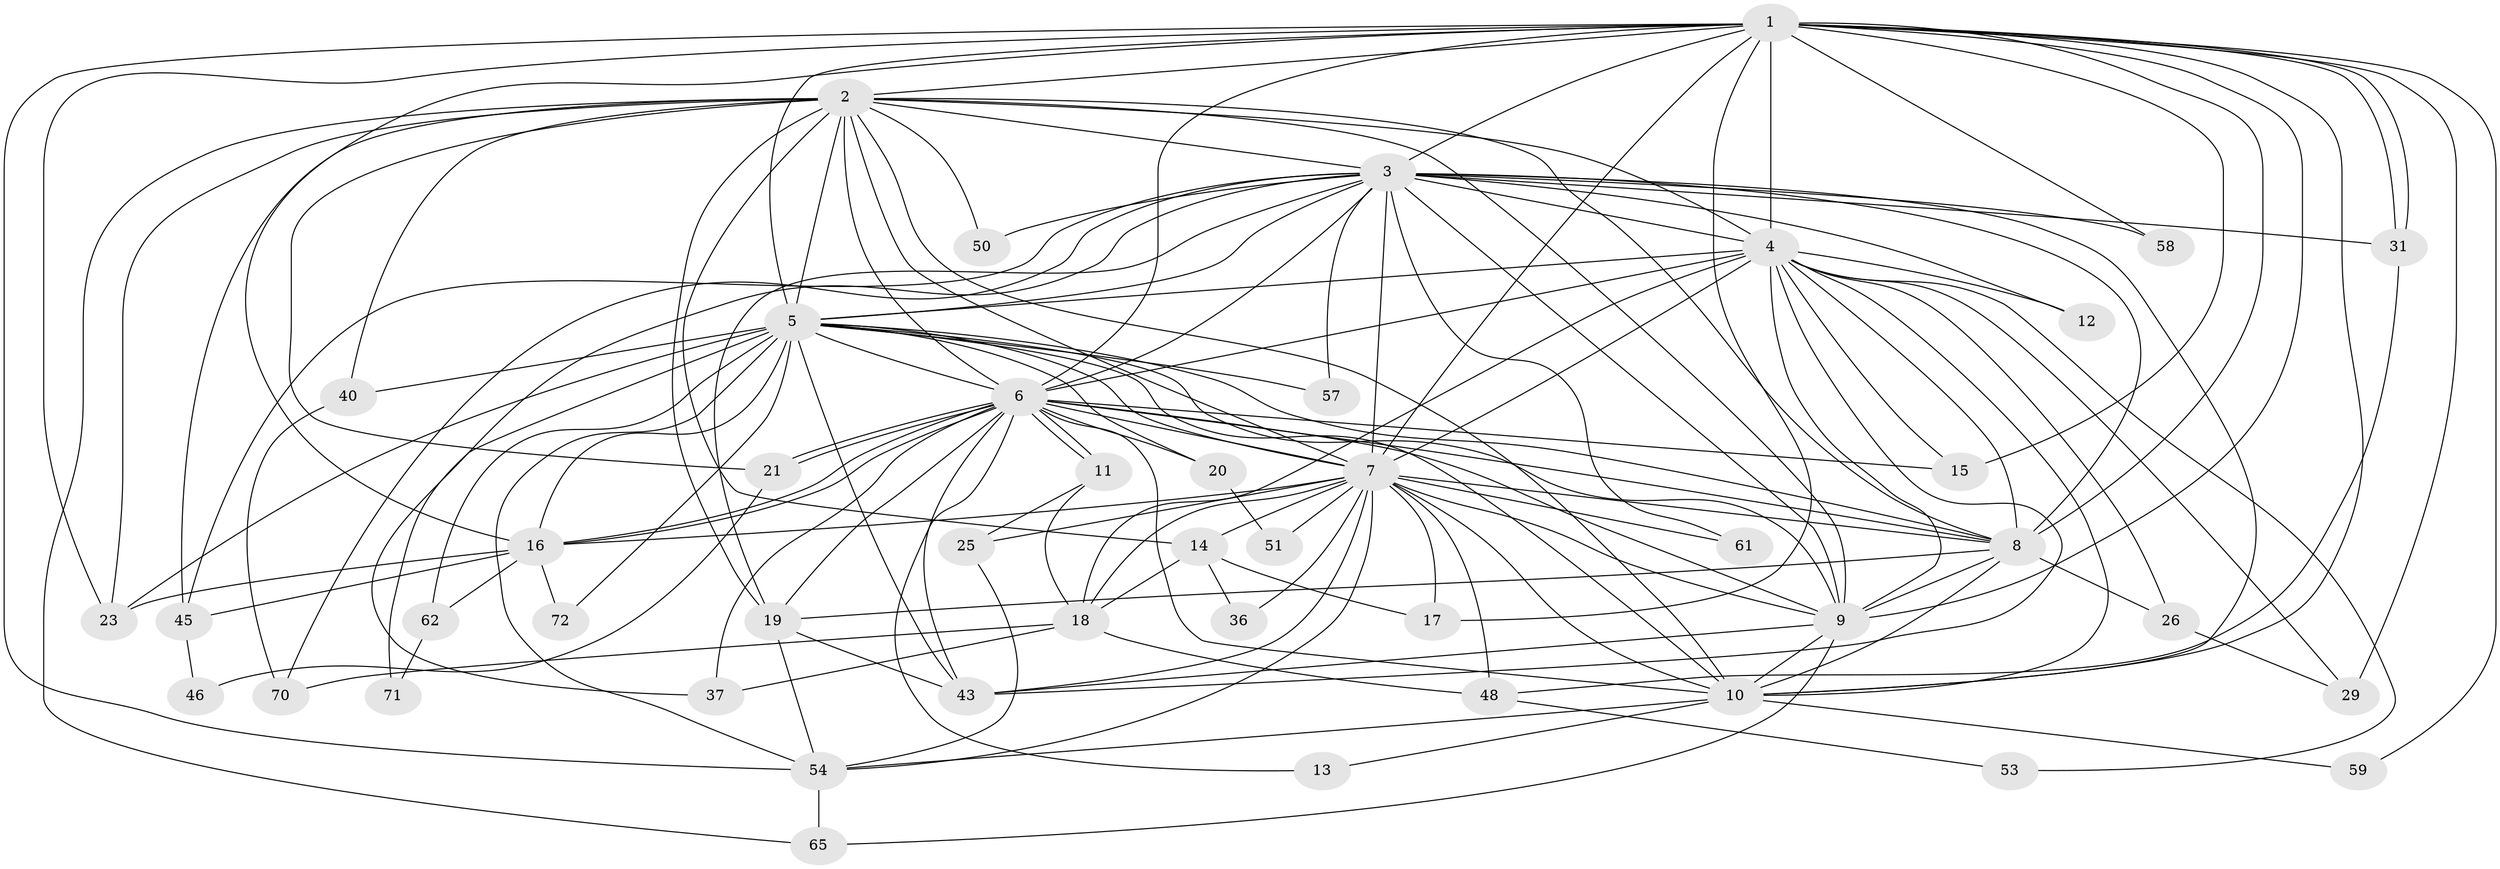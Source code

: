 // original degree distribution, {20: 0.010752688172043012, 18: 0.021505376344086023, 22: 0.03225806451612903, 25: 0.010752688172043012, 15: 0.010752688172043012, 10: 0.010752688172043012, 12: 0.010752688172043012, 4: 0.12903225806451613, 2: 0.4946236559139785, 5: 0.07526881720430108, 3: 0.17204301075268819, 9: 0.010752688172043012, 6: 0.010752688172043012}
// Generated by graph-tools (version 1.1) at 2025/13/03/09/25 04:13:48]
// undirected, 46 vertices, 144 edges
graph export_dot {
graph [start="1"]
  node [color=gray90,style=filled];
  1 [super="+49"];
  2 [super="+24"];
  3 [super="+33"];
  4;
  5;
  6 [super="+44"];
  7 [super="+41"];
  8 [super="+73+28+89"];
  9 [super="+60"];
  10;
  11;
  12;
  13;
  14;
  15 [super="+77"];
  16 [super="+63+22"];
  17 [super="+64"];
  18 [super="+90+35"];
  19 [super="+30+32"];
  20;
  21 [super="+88"];
  23 [super="+92+93+34+39"];
  25 [super="+27"];
  26;
  29 [super="+42"];
  31 [super="+84+38"];
  36;
  37 [super="+66"];
  40 [super="+83"];
  43 [super="+67+69"];
  45;
  46;
  48 [super="+79"];
  50;
  51;
  53;
  54 [super="+74+55"];
  57;
  58;
  59;
  61;
  62;
  65 [super="+78"];
  70;
  71;
  72;
  1 -- 2;
  1 -- 3;
  1 -- 4 [weight=2];
  1 -- 5;
  1 -- 6;
  1 -- 7 [weight=2];
  1 -- 8 [weight=2];
  1 -- 9;
  1 -- 10;
  1 -- 29;
  1 -- 31;
  1 -- 31;
  1 -- 58;
  1 -- 59;
  1 -- 15;
  1 -- 23;
  1 -- 16;
  1 -- 17;
  1 -- 54;
  2 -- 3;
  2 -- 4 [weight=2];
  2 -- 5;
  2 -- 6 [weight=2];
  2 -- 7 [weight=2];
  2 -- 8;
  2 -- 9;
  2 -- 10;
  2 -- 14;
  2 -- 19;
  2 -- 23 [weight=2];
  2 -- 40;
  2 -- 45;
  2 -- 65;
  2 -- 50;
  2 -- 21;
  3 -- 4 [weight=3];
  3 -- 5 [weight=2];
  3 -- 6;
  3 -- 7;
  3 -- 8;
  3 -- 9;
  3 -- 10;
  3 -- 12;
  3 -- 37;
  3 -- 50;
  3 -- 57;
  3 -- 58;
  3 -- 61;
  3 -- 19;
  3 -- 31;
  3 -- 70;
  3 -- 45;
  4 -- 5;
  4 -- 6 [weight=2];
  4 -- 7;
  4 -- 8;
  4 -- 9;
  4 -- 10;
  4 -- 12;
  4 -- 15;
  4 -- 26;
  4 -- 29;
  4 -- 43;
  4 -- 53;
  4 -- 18 [weight=2];
  5 -- 6;
  5 -- 7;
  5 -- 8 [weight=2];
  5 -- 9;
  5 -- 10;
  5 -- 20;
  5 -- 23 [weight=2];
  5 -- 40;
  5 -- 57;
  5 -- 62;
  5 -- 71;
  5 -- 72;
  5 -- 43;
  5 -- 16;
  5 -- 54;
  6 -- 7;
  6 -- 8 [weight=3];
  6 -- 9;
  6 -- 10;
  6 -- 11;
  6 -- 11;
  6 -- 13;
  6 -- 15 [weight=2];
  6 -- 16;
  6 -- 16;
  6 -- 20;
  6 -- 21;
  6 -- 21;
  6 -- 37;
  6 -- 43;
  6 -- 19 [weight=2];
  7 -- 8;
  7 -- 9;
  7 -- 10;
  7 -- 14;
  7 -- 17;
  7 -- 18;
  7 -- 25 [weight=2];
  7 -- 36;
  7 -- 43;
  7 -- 48 [weight=2];
  7 -- 54;
  7 -- 61;
  7 -- 16;
  7 -- 51;
  8 -- 9;
  8 -- 10;
  8 -- 19;
  8 -- 26;
  9 -- 10;
  9 -- 65;
  9 -- 43;
  10 -- 13;
  10 -- 59;
  10 -- 54;
  11 -- 18;
  11 -- 25;
  14 -- 17;
  14 -- 36;
  14 -- 18;
  16 -- 45;
  16 -- 62;
  16 -- 72;
  16 -- 23;
  18 -- 70;
  18 -- 48;
  18 -- 37;
  19 -- 54;
  19 -- 43;
  20 -- 51;
  21 -- 46;
  25 -- 54;
  26 -- 29;
  31 -- 48;
  40 -- 70;
  45 -- 46;
  48 -- 53;
  54 -- 65;
  62 -- 71;
}

